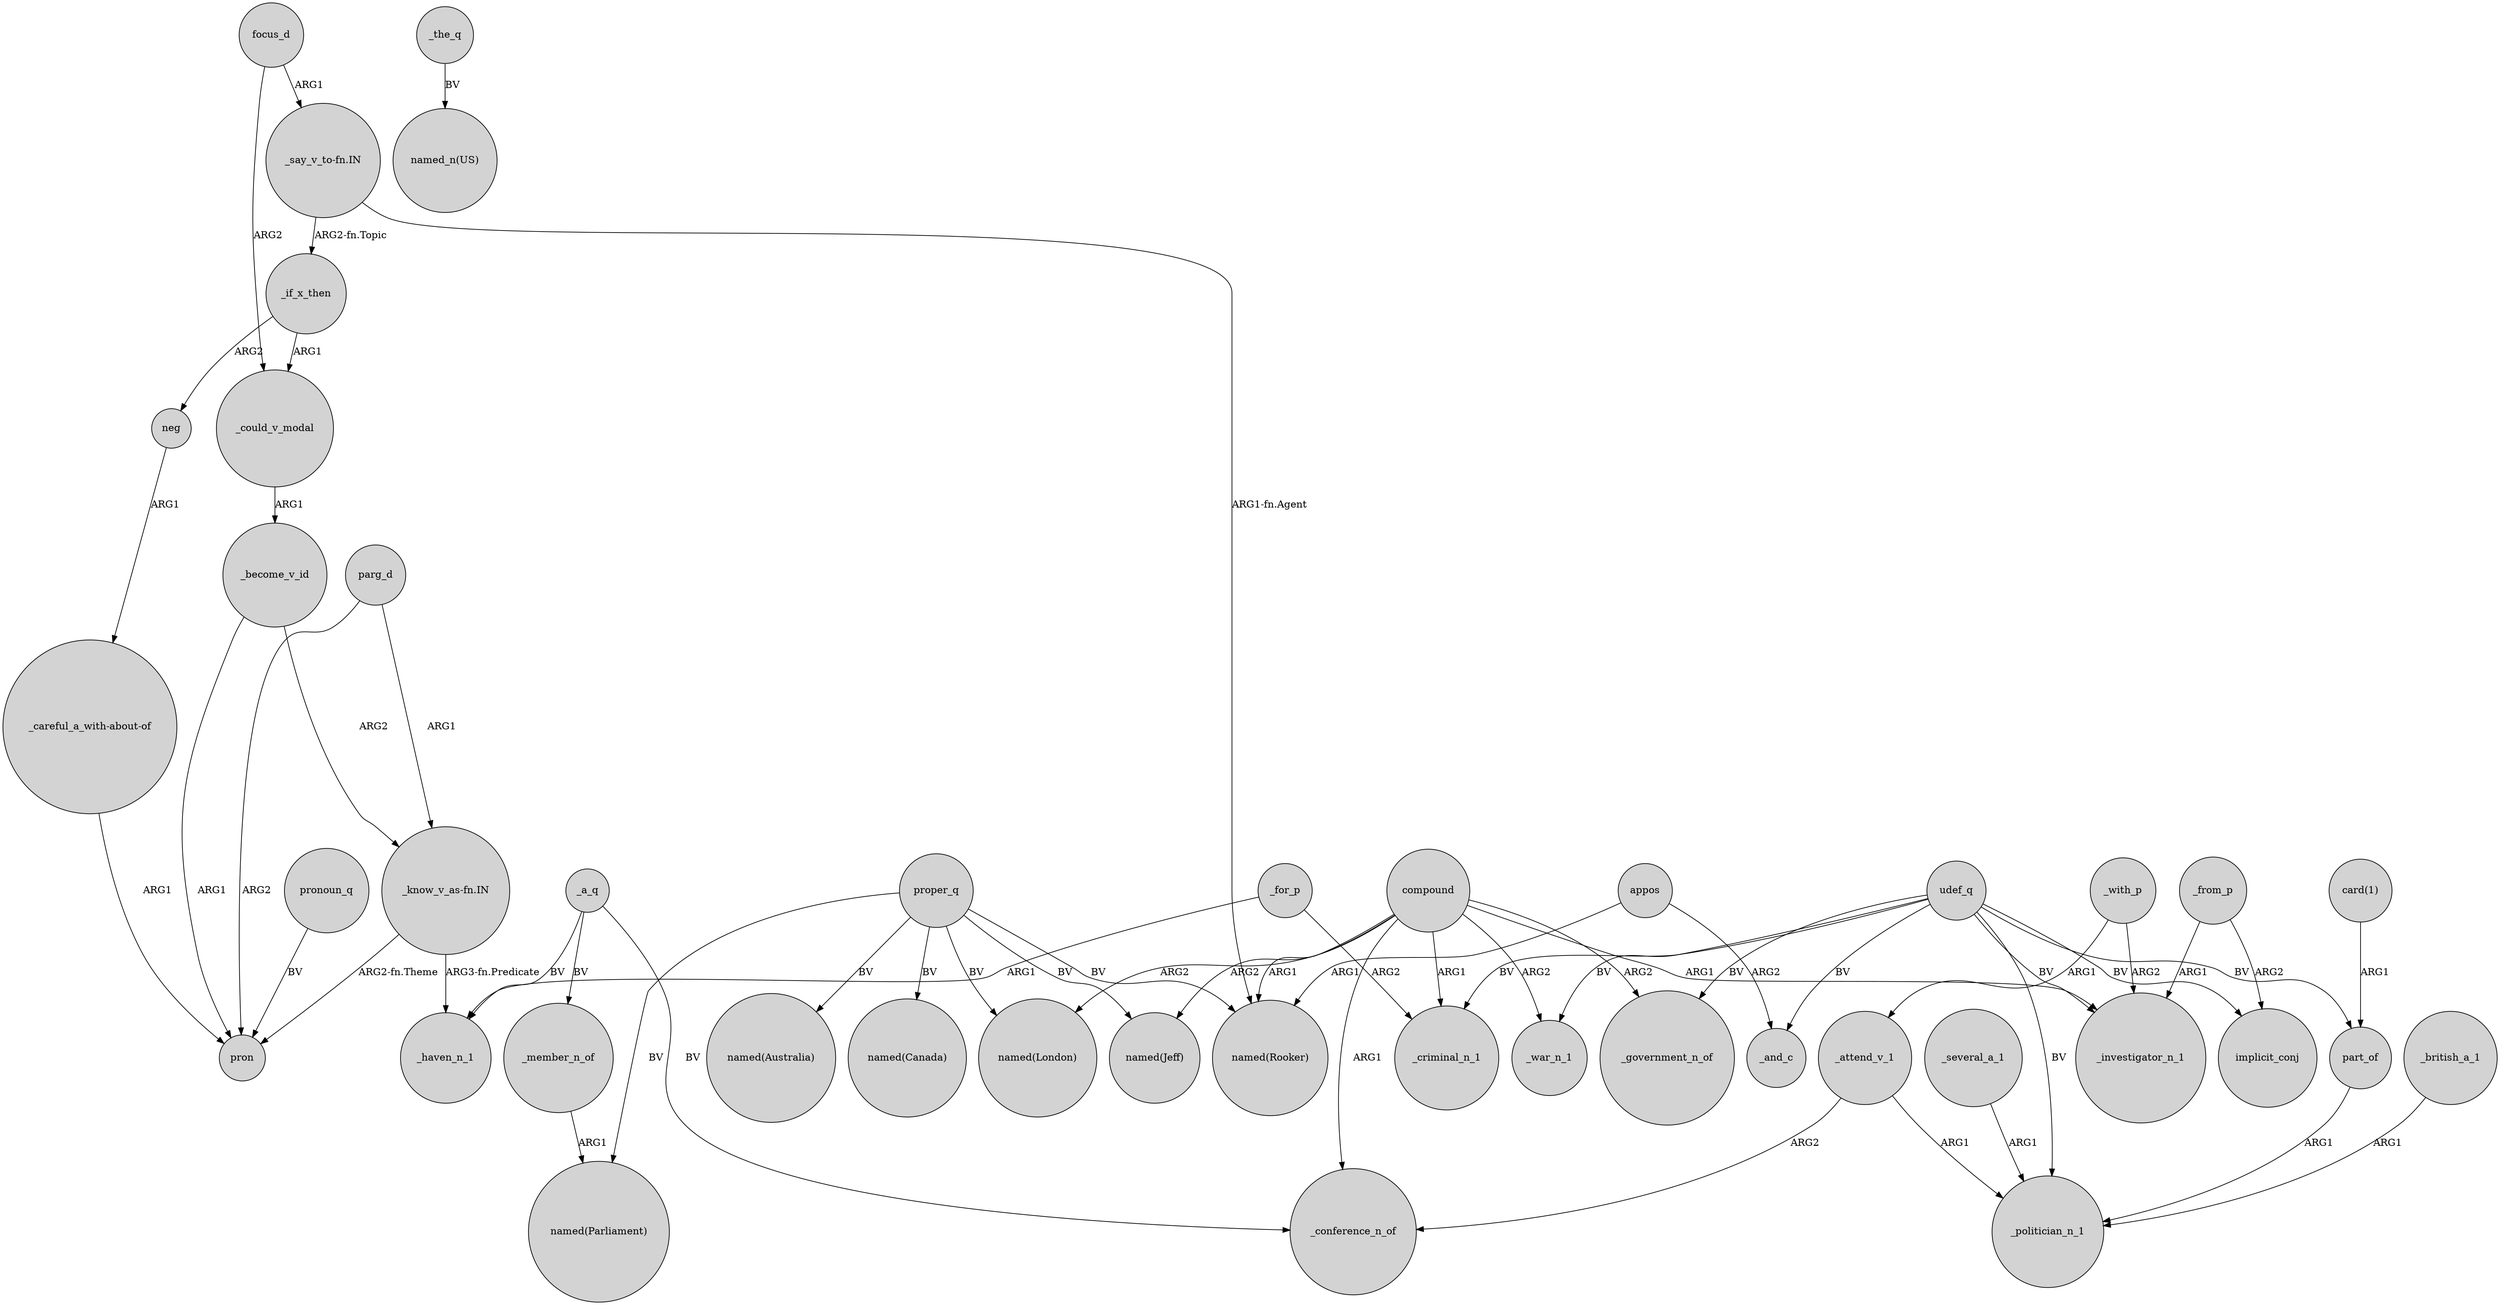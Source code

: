 digraph {
	node [shape=circle style=filled]
	focus_d -> _could_v_modal [label=ARG2]
	_with_p -> _attend_v_1 [label=ARG1]
	_several_a_1 -> _politician_n_1 [label=ARG1]
	"_say_v_to-fn.IN" -> _if_x_then [label="ARG2-fn.Topic"]
	_member_n_of -> "named(Parliament)" [label=ARG1]
	udef_q -> part_of [label=BV]
	proper_q -> "named(Jeff)" [label=BV]
	_with_p -> _investigator_n_1 [label=ARG2]
	proper_q -> "named(Canada)" [label=BV]
	_a_q -> _conference_n_of [label=BV]
	compound -> _government_n_of [label=ARG2]
	udef_q -> _government_n_of [label=BV]
	compound -> _conference_n_of [label=ARG1]
	_british_a_1 -> _politician_n_1 [label=ARG1]
	compound -> "named(Rooker)" [label=ARG1]
	appos -> "named(Rooker)" [label=ARG1]
	_attend_v_1 -> _conference_n_of [label=ARG2]
	_become_v_id -> pron [label=ARG1]
	compound -> "named(Jeff)" [label=ARG2]
	parg_d -> "_know_v_as-fn.IN" [label=ARG1]
	neg -> "_careful_a_with-about-of" [label=ARG1]
	_could_v_modal -> _become_v_id [label=ARG1]
	_from_p -> _investigator_n_1 [label=ARG1]
	_if_x_then -> _could_v_modal [label=ARG1]
	udef_q -> implicit_conj [label=BV]
	focus_d -> "_say_v_to-fn.IN" [label=ARG1]
	_attend_v_1 -> _politician_n_1 [label=ARG1]
	udef_q -> _politician_n_1 [label=BV]
	_the_q -> "named_n(US)" [label=BV]
	parg_d -> pron [label=ARG2]
	_if_x_then -> neg [label=ARG2]
	_for_p -> _criminal_n_1 [label=ARG2]
	pronoun_q -> pron [label=BV]
	appos -> _and_c [label=ARG2]
	"_careful_a_with-about-of" -> pron [label=ARG1]
	compound -> _criminal_n_1 [label=ARG1]
	proper_q -> "named(Parliament)" [label=BV]
	_for_p -> _haven_n_1 [label=ARG1]
	_from_p -> implicit_conj [label=ARG2]
	compound -> "named(London)" [label=ARG2]
	udef_q -> _war_n_1 [label=BV]
	"card(1)" -> part_of [label=ARG1]
	proper_q -> "named(London)" [label=BV]
	compound -> _investigator_n_1 [label=ARG1]
	proper_q -> "named(Australia)" [label=BV]
	part_of -> _politician_n_1 [label=ARG1]
	udef_q -> _investigator_n_1 [label=BV]
	"_say_v_to-fn.IN" -> "named(Rooker)" [label="ARG1-fn.Agent"]
	udef_q -> _and_c [label=BV]
	_become_v_id -> "_know_v_as-fn.IN" [label=ARG2]
	_a_q -> _member_n_of [label=BV]
	"_know_v_as-fn.IN" -> pron [label="ARG2-fn.Theme"]
	proper_q -> "named(Rooker)" [label=BV]
	compound -> _war_n_1 [label=ARG2]
	"_know_v_as-fn.IN" -> _haven_n_1 [label="ARG3-fn.Predicate"]
	_a_q -> _haven_n_1 [label=BV]
	udef_q -> _criminal_n_1 [label=BV]
}
